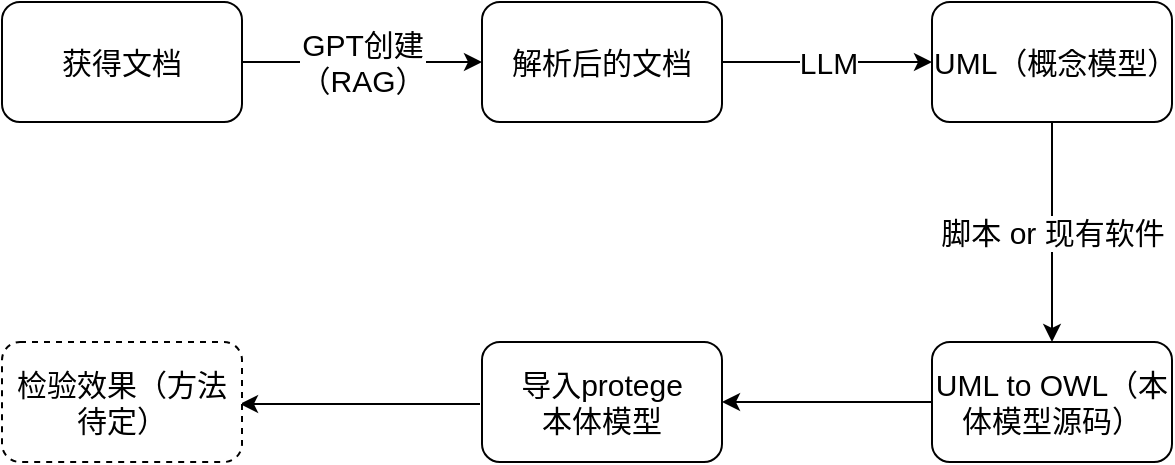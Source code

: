 <mxfile version="26.0.16">
  <diagram id="C5RBs43oDa-KdzZeNtuy" name="Page-1">
    <mxGraphModel dx="1011" dy="640" grid="1" gridSize="10" guides="1" tooltips="1" connect="1" arrows="1" fold="1" page="1" pageScale="1" pageWidth="1169" pageHeight="827" math="0" shadow="0">
      <root>
        <mxCell id="WIyWlLk6GJQsqaUBKTNV-0" />
        <mxCell id="WIyWlLk6GJQsqaUBKTNV-1" parent="WIyWlLk6GJQsqaUBKTNV-0" />
        <mxCell id="P3w2kpVxuKjMb2fyrRjU-3" value="GPT创建&lt;div&gt;（RAG）&lt;/div&gt;" style="edgeStyle=orthogonalEdgeStyle;rounded=0;orthogonalLoop=1;jettySize=auto;html=1;fontSize=15;" edge="1" parent="WIyWlLk6GJQsqaUBKTNV-1" source="P3w2kpVxuKjMb2fyrRjU-0" target="P3w2kpVxuKjMb2fyrRjU-2">
          <mxGeometry relative="1" as="geometry" />
        </mxCell>
        <mxCell id="P3w2kpVxuKjMb2fyrRjU-0" value="获得文档" style="rounded=1;whiteSpace=wrap;html=1;fontSize=15;" vertex="1" parent="WIyWlLk6GJQsqaUBKTNV-1">
          <mxGeometry x="120" y="190" width="120" height="60" as="geometry" />
        </mxCell>
        <mxCell id="P3w2kpVxuKjMb2fyrRjU-5" value="LLM" style="edgeStyle=orthogonalEdgeStyle;rounded=0;orthogonalLoop=1;jettySize=auto;html=1;fontSize=15;" edge="1" parent="WIyWlLk6GJQsqaUBKTNV-1" source="P3w2kpVxuKjMb2fyrRjU-2" target="P3w2kpVxuKjMb2fyrRjU-4">
          <mxGeometry relative="1" as="geometry" />
        </mxCell>
        <mxCell id="P3w2kpVxuKjMb2fyrRjU-2" value="解析后的文档" style="rounded=1;whiteSpace=wrap;html=1;fontSize=15;" vertex="1" parent="WIyWlLk6GJQsqaUBKTNV-1">
          <mxGeometry x="360" y="190" width="120" height="60" as="geometry" />
        </mxCell>
        <mxCell id="P3w2kpVxuKjMb2fyrRjU-7" value="脚本 or 现有软件" style="edgeStyle=orthogonalEdgeStyle;rounded=0;orthogonalLoop=1;jettySize=auto;html=1;fontSize=15;" edge="1" parent="WIyWlLk6GJQsqaUBKTNV-1" source="P3w2kpVxuKjMb2fyrRjU-4" target="P3w2kpVxuKjMb2fyrRjU-6">
          <mxGeometry relative="1" as="geometry" />
        </mxCell>
        <mxCell id="P3w2kpVxuKjMb2fyrRjU-4" value="UML（概念模型）" style="rounded=1;whiteSpace=wrap;html=1;fontSize=15;" vertex="1" parent="WIyWlLk6GJQsqaUBKTNV-1">
          <mxGeometry x="585" y="190" width="120" height="60" as="geometry" />
        </mxCell>
        <mxCell id="P3w2kpVxuKjMb2fyrRjU-9" value="" style="edgeStyle=orthogonalEdgeStyle;rounded=0;orthogonalLoop=1;jettySize=auto;html=1;fontSize=15;" edge="1" parent="WIyWlLk6GJQsqaUBKTNV-1" source="P3w2kpVxuKjMb2fyrRjU-6" target="P3w2kpVxuKjMb2fyrRjU-8">
          <mxGeometry relative="1" as="geometry" />
        </mxCell>
        <mxCell id="P3w2kpVxuKjMb2fyrRjU-6" value="UML to OWL（本体模型源码）" style="rounded=1;whiteSpace=wrap;html=1;fontSize=15;" vertex="1" parent="WIyWlLk6GJQsqaUBKTNV-1">
          <mxGeometry x="585" y="360" width="120" height="60" as="geometry" />
        </mxCell>
        <mxCell id="P3w2kpVxuKjMb2fyrRjU-11" value="" style="edgeStyle=orthogonalEdgeStyle;rounded=0;orthogonalLoop=1;jettySize=auto;html=1;fontSize=15;" edge="1" parent="WIyWlLk6GJQsqaUBKTNV-1">
          <mxGeometry relative="1" as="geometry">
            <mxPoint x="359" y="391" as="sourcePoint" />
            <mxPoint x="239" y="391" as="targetPoint" />
          </mxGeometry>
        </mxCell>
        <mxCell id="P3w2kpVxuKjMb2fyrRjU-8" value="导入protege&lt;div&gt;本体模型&lt;/div&gt;" style="rounded=1;whiteSpace=wrap;html=1;fontSize=15;" vertex="1" parent="WIyWlLk6GJQsqaUBKTNV-1">
          <mxGeometry x="360" y="360" width="120" height="60" as="geometry" />
        </mxCell>
        <mxCell id="P3w2kpVxuKjMb2fyrRjU-10" value="检验效果（方法待定）" style="rounded=1;whiteSpace=wrap;html=1;dashed=1;fontSize=15;" vertex="1" parent="WIyWlLk6GJQsqaUBKTNV-1">
          <mxGeometry x="120" y="360" width="120" height="60" as="geometry" />
        </mxCell>
      </root>
    </mxGraphModel>
  </diagram>
</mxfile>
